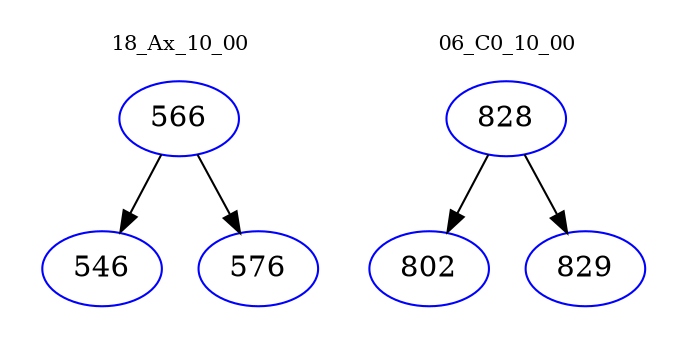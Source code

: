 digraph{
subgraph cluster_0 {
color = white
label = "18_Ax_10_00";
fontsize=10;
T0_566 [label="566", color="blue"]
T0_566 -> T0_546 [color="black"]
T0_546 [label="546", color="blue"]
T0_566 -> T0_576 [color="black"]
T0_576 [label="576", color="blue"]
}
subgraph cluster_1 {
color = white
label = "06_C0_10_00";
fontsize=10;
T1_828 [label="828", color="blue"]
T1_828 -> T1_802 [color="black"]
T1_802 [label="802", color="blue"]
T1_828 -> T1_829 [color="black"]
T1_829 [label="829", color="blue"]
}
}

